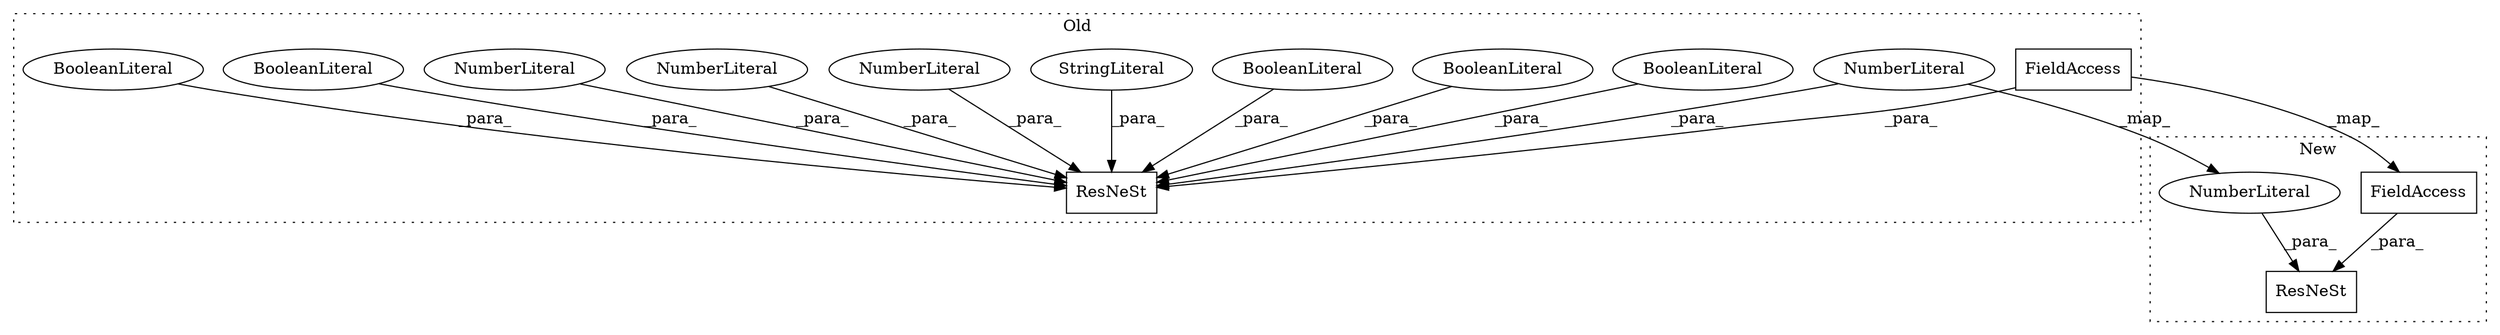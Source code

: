 digraph G {
subgraph cluster0 {
1 [label="ResNeSt" a="32" s="15661,15753" l="8,1" shape="box"];
3 [label="NumberLiteral" a="34" s="15703" l="2" shape="ellipse"];
4 [label="NumberLiteral" a="34" s="15699" l="1" shape="ellipse"];
5 [label="NumberLiteral" a="34" s="15701" l="1" shape="ellipse"];
6 [label="NumberLiteral" a="34" s="15732" l="3" shape="ellipse"];
8 [label="BooleanLiteral" a="9" s="15721" l="5" shape="ellipse"];
9 [label="BooleanLiteral" a="9" s="15711" l="4" shape="ellipse"];
10 [label="BooleanLiteral" a="9" s="15706" l="4" shape="ellipse"];
11 [label="BooleanLiteral" a="9" s="15716" l="4" shape="ellipse"];
12 [label="BooleanLiteral" a="9" s="15727" l="4" shape="ellipse"];
13 [label="StringLiteral" a="45" s="15736" l="10" shape="ellipse"];
15 [label="FieldAccess" a="22" s="15747" l="6" shape="box"];
label = "Old";
style="dotted";
}
subgraph cluster1 {
2 [label="ResNeSt" a="32" s="15614,15651" l="8,1" shape="box"];
7 [label="NumberLiteral" a="34" s="15641" l="3" shape="ellipse"];
14 [label="FieldAccess" a="22" s="15645" l="6" shape="box"];
label = "New";
style="dotted";
}
3 -> 1 [label="_para_"];
4 -> 1 [label="_para_"];
5 -> 1 [label="_para_"];
6 -> 7 [label="_map_"];
6 -> 1 [label="_para_"];
7 -> 2 [label="_para_"];
8 -> 1 [label="_para_"];
9 -> 1 [label="_para_"];
10 -> 1 [label="_para_"];
11 -> 1 [label="_para_"];
12 -> 1 [label="_para_"];
13 -> 1 [label="_para_"];
14 -> 2 [label="_para_"];
15 -> 1 [label="_para_"];
15 -> 14 [label="_map_"];
}